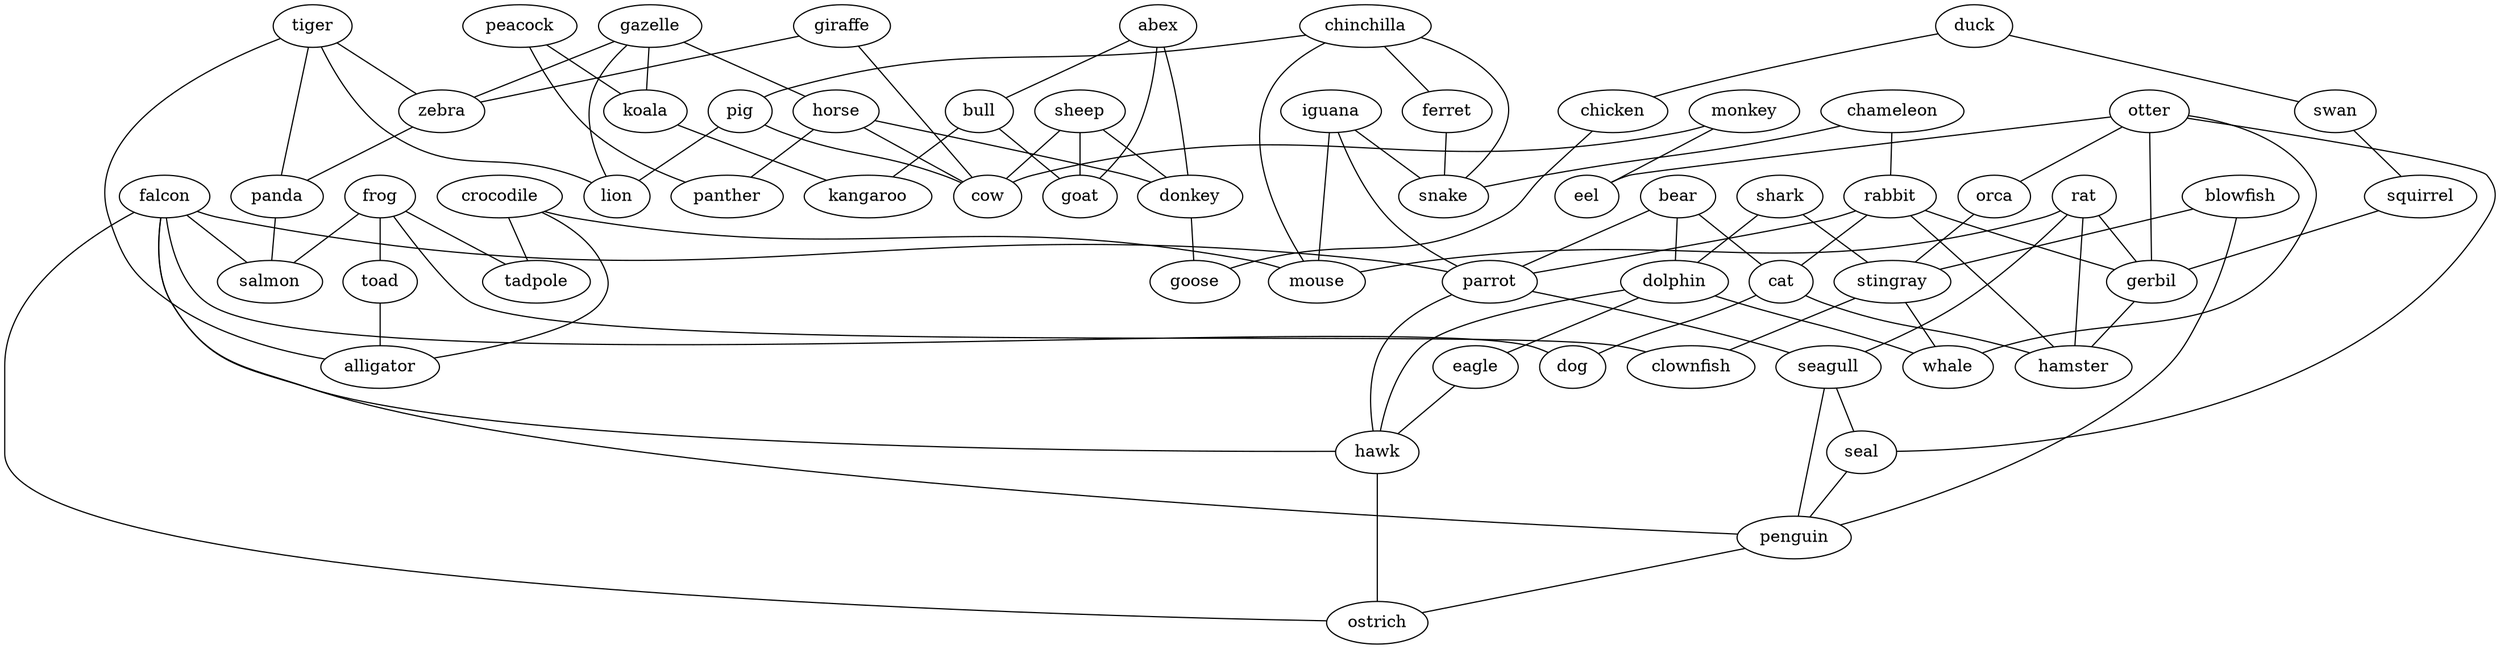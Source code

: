 strict graph  {
	peacock -- panther	 [weight=1];
	peacock -- koala	 [weight=1];
	gazelle -- horse	 [weight=1];
	gazelle -- lion	 [weight=1];
	gazelle -- zebra	 [weight=1];
	gazelle -- koala	 [weight=1];
	shark -- dolphin	 [weight=1];
	shark -- stingray	 [weight=1];
	abex -- bull	 [weight=1];
	abex -- donkey	 [weight=1];
	abex -- goat	 [weight=1];
	crocodile -- mouse	 [weight=1];
	crocodile -- tadpole	 [weight=1];
	crocodile -- alligator	 [weight=1];
	duck -- chicken	 [weight=1];
	duck -- swan	 [weight=1];
	chicken -- goose	 [weight=1];
	iguana -- snake	 [weight=1];
	iguana -- parrot	 [weight=1];
	iguana -- mouse	 [weight=1];
	sheep -- donkey	 [weight=1];
	sheep -- goat	 [weight=1];
	sheep -- cow	 [weight=1];
	horse -- panther	 [weight=1];
	horse -- donkey	 [weight=1];
	horse -- cow	 [weight=1];
	monkey -- eel	 [weight=1];
	monkey -- cow	 [weight=1];
	swan -- squirrel	 [weight=1];
	frog -- tadpole	 [weight=1];
	frog -- toad	 [weight=1];
	frog -- salmon	 [weight=1];
	frog -- clownfish	 [weight=1];
	chinchilla -- ferret	 [weight=1];
	chinchilla -- snake	 [weight=1];
	chinchilla -- pig	 [weight=1];
	chinchilla -- mouse	 [weight=1];
	squirrel -- gerbil	 [weight=1];
	chameleon -- snake	 [weight=1];
	chameleon -- rabbit	 [weight=1];
	bear -- parrot	 [weight=1];
	bear -- cat	 [weight=1];
	bear -- dolphin	 [weight=1];
	tiger -- lion	 [weight=1];
	tiger -- zebra	 [weight=1];
	tiger -- panda	 [weight=1];
	tiger -- alligator	 [weight=1];
	ferret -- snake	 [weight=1];
	giraffe -- zebra	 [weight=1];
	giraffe -- cow	 [weight=1];
	rabbit -- parrot	 [weight=1];
	rabbit -- cat	 [weight=1];
	rabbit -- gerbil	 [weight=1];
	rabbit -- hamster	 [weight=1];
	bull -- goat	 [weight=1];
	bull -- kangaroo	 [weight=1];
	falcon -- parrot	 [weight=1];
	falcon -- salmon	 [weight=1];
	falcon -- hawk	 [weight=1];
	falcon -- penguin	 [weight=1];
	falcon -- dog	 [weight=1];
	falcon -- ostrich	 [weight=1];
	otter -- eel	 [weight=1];
	otter -- orca	 [weight=1];
	otter -- seal	 [weight=1];
	otter -- whale	 [weight=1];
	otter -- gerbil	 [weight=1];
	blowfish -- stingray	 [weight=1];
	blowfish -- penguin	 [weight=1];
	parrot -- seagull	 [weight=1];
	parrot -- hawk	 [weight=1];
	rat -- seagull	 [weight=1];
	rat -- mouse	 [weight=1];
	rat -- gerbil	 [weight=1];
	rat -- hamster	 [weight=1];
	cat -- dog	 [weight=1];
	cat -- hamster	 [weight=1];
	seagull -- seal	 [weight=1];
	seagull -- penguin	 [weight=1];
	orca -- stingray	 [weight=1];
	donkey -- goose	 [weight=1];
	dolphin -- eagle	 [weight=1];
	dolphin -- whale	 [weight=1];
	dolphin -- hawk	 [weight=1];
	pig -- lion	 [weight=1];
	pig -- cow	 [weight=1];
	zebra -- panda	 [weight=1];
	seal -- penguin	 [weight=1];
	panda -- salmon	 [weight=1];
	koala -- kangaroo	 [weight=1];
	stingray -- clownfish	 [weight=1];
	stingray -- whale	 [weight=1];
	eagle -- hawk	 [weight=1];
	toad -- alligator	 [weight=1];
	hawk -- ostrich	 [weight=1];
	gerbil -- hamster	 [weight=1];
	penguin -- ostrich	 [weight=1];
}
